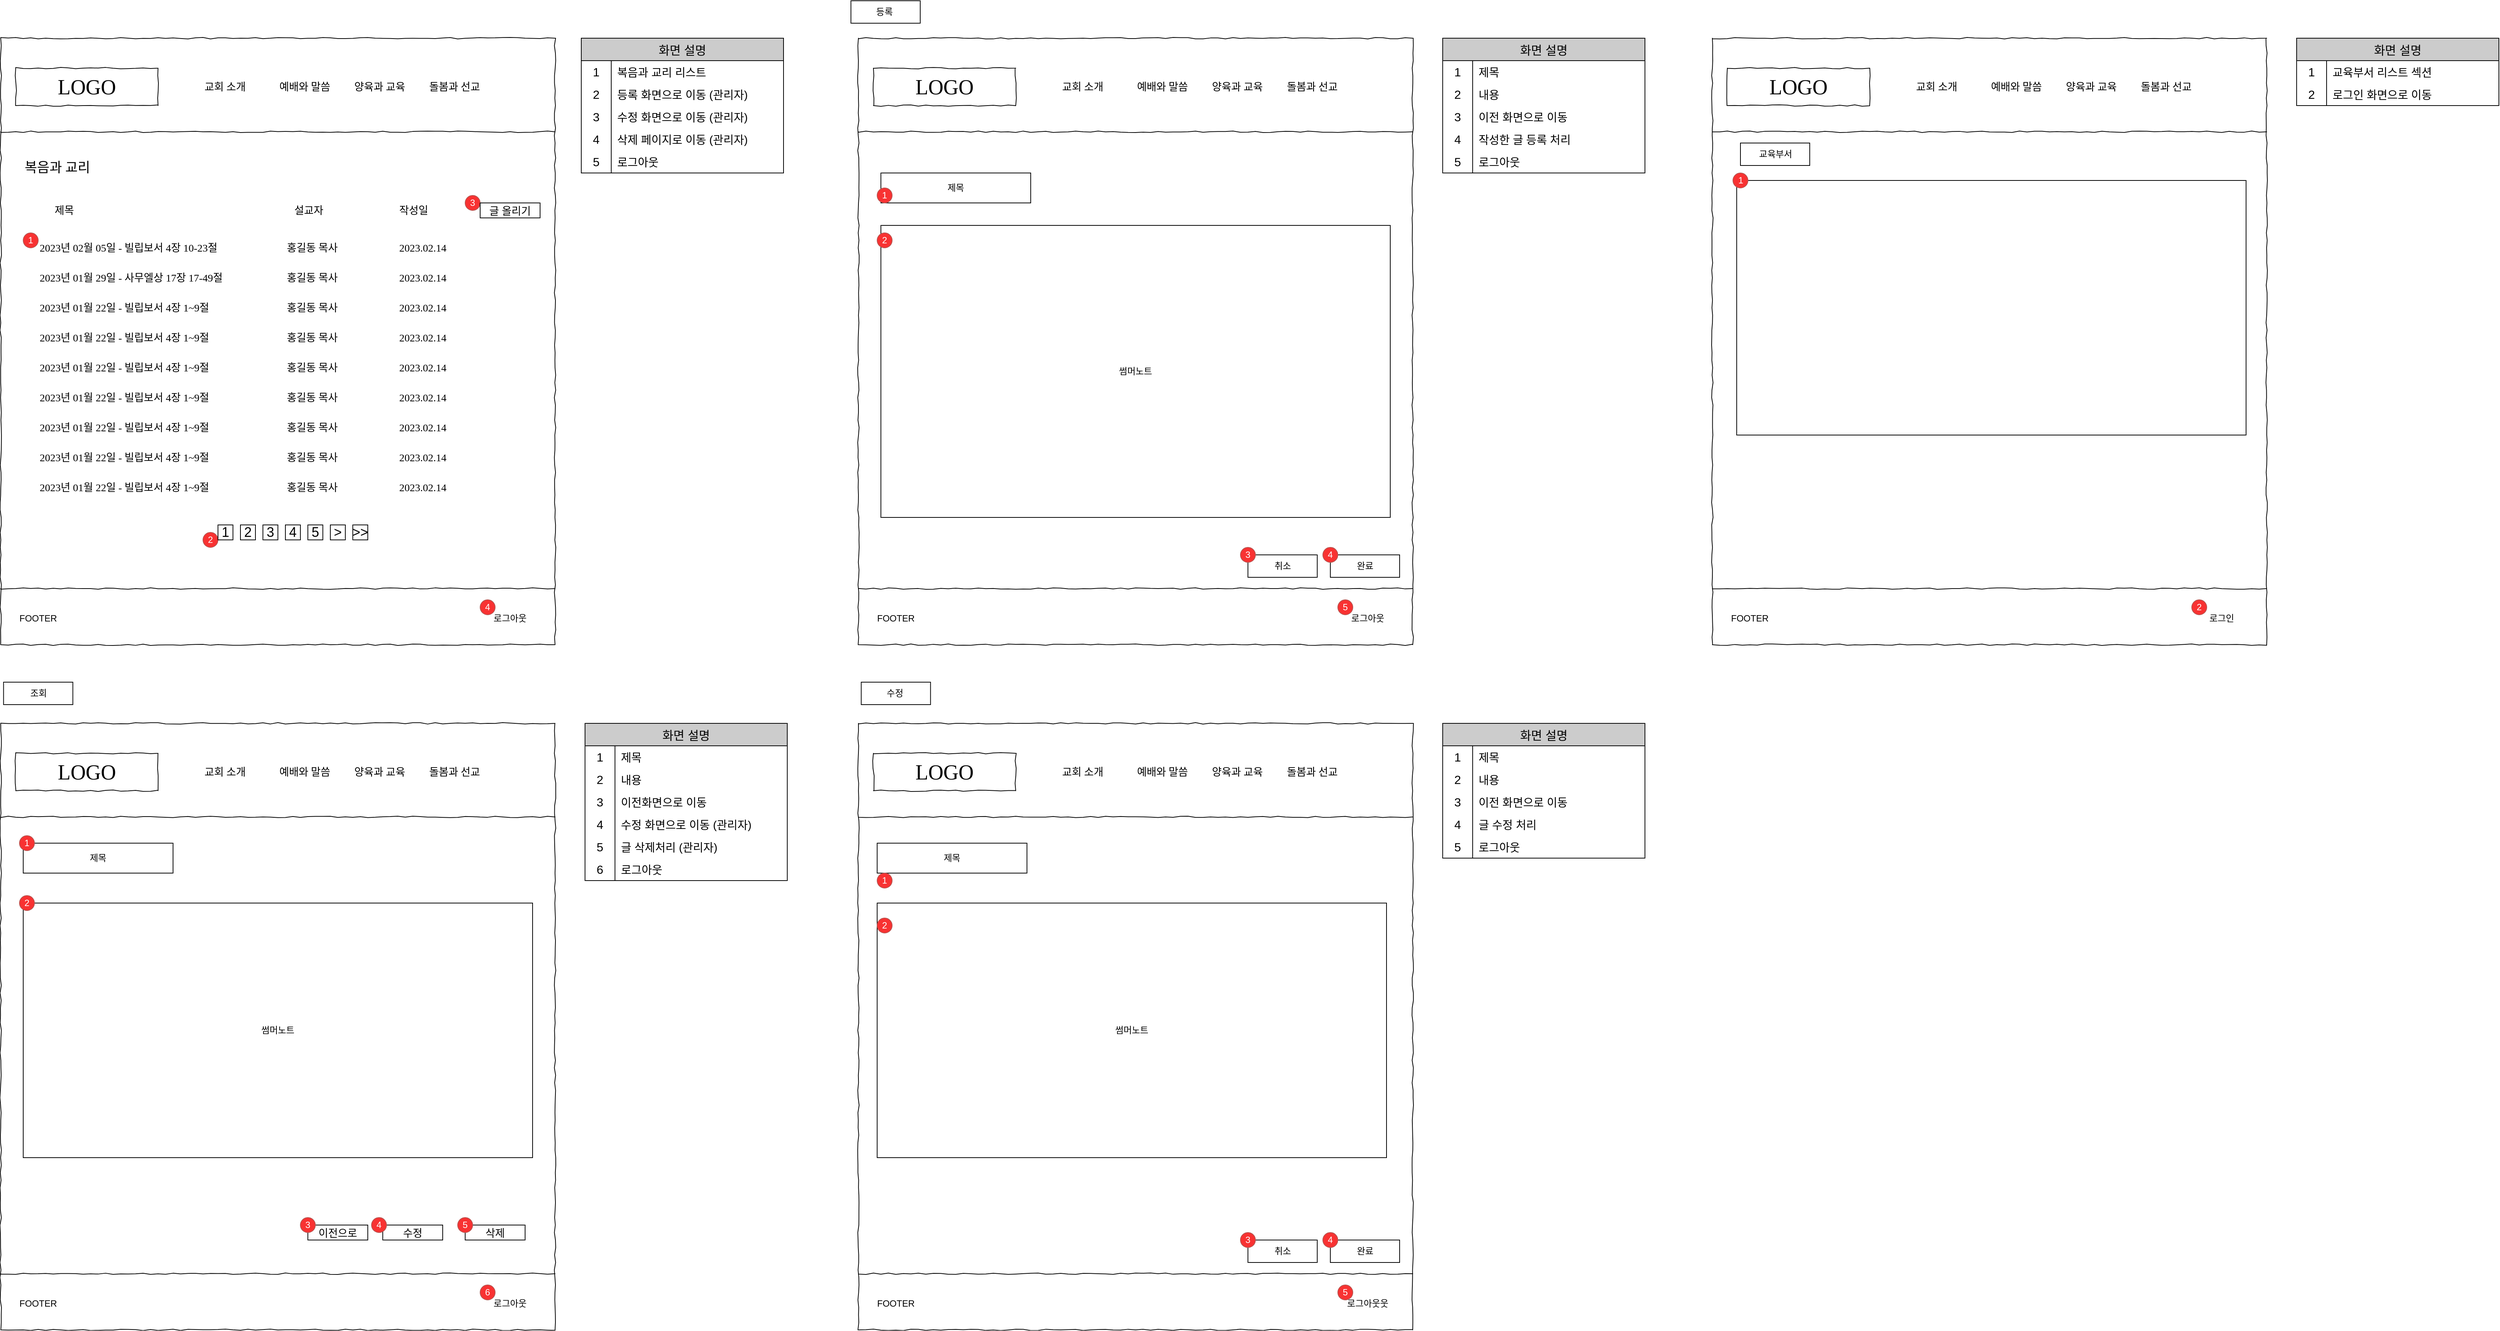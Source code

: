 <mxfile version="20.8.20" type="github"><diagram name="Page-1" id="03018318-947c-dd8e-b7a3-06fadd420f32"><mxGraphModel dx="4884" dy="3250" grid="1" gridSize="10" guides="1" tooltips="1" connect="1" arrows="1" fold="1" page="1" pageScale="1" pageWidth="1100" pageHeight="850" background="none" math="0" shadow="0"><root><mxCell id="0"/><mxCell id="1" parent="0"/><mxCell id="NYV06J8KYMX3Nsz-J2no-96" value="화면 설명" style="shape=table;startSize=30;container=1;collapsible=0;childLayout=tableLayout;fixedRows=1;rowLines=0;fontStyle=0;strokeColor=default;fontSize=16;fontColor=#000000;fillColor=#CCCCCC;" parent="1" vertex="1"><mxGeometry x="800" y="20" width="270" height="180" as="geometry"/></mxCell><mxCell id="NYV06J8KYMX3Nsz-J2no-97" value="" style="shape=tableRow;horizontal=0;startSize=0;swimlaneHead=0;swimlaneBody=0;top=0;left=0;bottom=0;right=0;collapsible=0;dropTarget=0;fillColor=none;points=[[0,0.5],[1,0.5]];portConstraint=eastwest;strokeColor=inherit;fontSize=16;fontColor=#FFFFFF;" parent="NYV06J8KYMX3Nsz-J2no-96" vertex="1"><mxGeometry y="30" width="270" height="30" as="geometry"/></mxCell><mxCell id="NYV06J8KYMX3Nsz-J2no-98" value="1" style="shape=partialRectangle;html=1;whiteSpace=wrap;connectable=0;fillColor=none;top=0;left=0;bottom=0;right=0;overflow=hidden;pointerEvents=1;strokeColor=inherit;fontSize=16;fontColor=#000000;" parent="NYV06J8KYMX3Nsz-J2no-97" vertex="1"><mxGeometry width="40" height="30" as="geometry"><mxRectangle width="40" height="30" as="alternateBounds"/></mxGeometry></mxCell><mxCell id="NYV06J8KYMX3Nsz-J2no-99" value="복음과 교리 리스트" style="shape=partialRectangle;html=1;whiteSpace=wrap;connectable=0;fillColor=none;top=0;left=0;bottom=0;right=0;align=left;spacingLeft=6;overflow=hidden;strokeColor=inherit;fontSize=15;fontColor=#000000;" parent="NYV06J8KYMX3Nsz-J2no-97" vertex="1"><mxGeometry x="40" width="230" height="30" as="geometry"><mxRectangle width="230" height="30" as="alternateBounds"/></mxGeometry></mxCell><mxCell id="NYV06J8KYMX3Nsz-J2no-100" value="" style="shape=tableRow;horizontal=0;startSize=0;swimlaneHead=0;swimlaneBody=0;top=0;left=0;bottom=0;right=0;collapsible=0;dropTarget=0;fillColor=none;points=[[0,0.5],[1,0.5]];portConstraint=eastwest;strokeColor=inherit;fontSize=16;fontColor=#FFFFFF;" parent="NYV06J8KYMX3Nsz-J2no-96" vertex="1"><mxGeometry y="60" width="270" height="30" as="geometry"/></mxCell><mxCell id="NYV06J8KYMX3Nsz-J2no-101" value="2" style="shape=partialRectangle;html=1;whiteSpace=wrap;connectable=0;fillColor=none;top=0;left=0;bottom=0;right=0;overflow=hidden;strokeColor=inherit;fontSize=16;fontColor=#000000;" parent="NYV06J8KYMX3Nsz-J2no-100" vertex="1"><mxGeometry width="40" height="30" as="geometry"><mxRectangle width="40" height="30" as="alternateBounds"/></mxGeometry></mxCell><mxCell id="NYV06J8KYMX3Nsz-J2no-102" value="등록 화면으로 이동 (관리자)" style="shape=partialRectangle;html=1;whiteSpace=wrap;connectable=0;fillColor=none;top=0;left=0;bottom=0;right=0;align=left;spacingLeft=6;overflow=hidden;strokeColor=inherit;fontSize=15;fontColor=#000000;" parent="NYV06J8KYMX3Nsz-J2no-100" vertex="1"><mxGeometry x="40" width="230" height="30" as="geometry"><mxRectangle width="230" height="30" as="alternateBounds"/></mxGeometry></mxCell><mxCell id="NYV06J8KYMX3Nsz-J2no-103" value="" style="shape=tableRow;horizontal=0;startSize=0;swimlaneHead=0;swimlaneBody=0;top=0;left=0;bottom=0;right=0;collapsible=0;dropTarget=0;fillColor=none;points=[[0,0.5],[1,0.5]];portConstraint=eastwest;strokeColor=inherit;fontSize=16;fontColor=#FFFFFF;" parent="NYV06J8KYMX3Nsz-J2no-96" vertex="1"><mxGeometry y="90" width="270" height="30" as="geometry"/></mxCell><mxCell id="NYV06J8KYMX3Nsz-J2no-104" value="3" style="shape=partialRectangle;html=1;whiteSpace=wrap;connectable=0;fillColor=none;top=0;left=0;bottom=0;right=0;overflow=hidden;strokeColor=inherit;fontSize=16;fontColor=#000000;" parent="NYV06J8KYMX3Nsz-J2no-103" vertex="1"><mxGeometry width="40" height="30" as="geometry"><mxRectangle width="40" height="30" as="alternateBounds"/></mxGeometry></mxCell><mxCell id="NYV06J8KYMX3Nsz-J2no-105" value="수정 화면으로 이동 (관리자)" style="shape=partialRectangle;html=1;whiteSpace=wrap;connectable=0;fillColor=none;top=0;left=0;bottom=0;right=0;align=left;spacingLeft=6;overflow=hidden;strokeColor=inherit;fontSize=15;fontColor=#000000;" parent="NYV06J8KYMX3Nsz-J2no-103" vertex="1"><mxGeometry x="40" width="230" height="30" as="geometry"><mxRectangle width="230" height="30" as="alternateBounds"/></mxGeometry></mxCell><mxCell id="NYV06J8KYMX3Nsz-J2no-116" value="" style="shape=tableRow;horizontal=0;startSize=0;swimlaneHead=0;swimlaneBody=0;top=0;left=0;bottom=0;right=0;collapsible=0;dropTarget=0;fillColor=none;points=[[0,0.5],[1,0.5]];portConstraint=eastwest;strokeColor=inherit;fontSize=16;fontColor=#FFFFFF;" parent="NYV06J8KYMX3Nsz-J2no-96" vertex="1"><mxGeometry y="120" width="270" height="30" as="geometry"/></mxCell><mxCell id="NYV06J8KYMX3Nsz-J2no-117" value="4" style="shape=partialRectangle;html=1;whiteSpace=wrap;connectable=0;fillColor=none;top=0;left=0;bottom=0;right=0;overflow=hidden;strokeColor=inherit;fontSize=16;fontColor=#000000;" parent="NYV06J8KYMX3Nsz-J2no-116" vertex="1"><mxGeometry width="40" height="30" as="geometry"><mxRectangle width="40" height="30" as="alternateBounds"/></mxGeometry></mxCell><mxCell id="NYV06J8KYMX3Nsz-J2no-118" value="삭제 페이지로 이동 (관리자)" style="shape=partialRectangle;html=1;whiteSpace=wrap;connectable=0;fillColor=none;top=0;left=0;bottom=0;right=0;align=left;spacingLeft=6;overflow=hidden;strokeColor=inherit;fontSize=15;fontColor=#000000;" parent="NYV06J8KYMX3Nsz-J2no-116" vertex="1"><mxGeometry x="40" width="230" height="30" as="geometry"><mxRectangle width="230" height="30" as="alternateBounds"/></mxGeometry></mxCell><mxCell id="Zglpxvug8kStCJyk4Emq-15" style="shape=tableRow;horizontal=0;startSize=0;swimlaneHead=0;swimlaneBody=0;top=0;left=0;bottom=0;right=0;collapsible=0;dropTarget=0;fillColor=none;points=[[0,0.5],[1,0.5]];portConstraint=eastwest;strokeColor=inherit;fontSize=16;fontColor=#FFFFFF;" parent="NYV06J8KYMX3Nsz-J2no-96" vertex="1"><mxGeometry y="150" width="270" height="30" as="geometry"/></mxCell><mxCell id="Zglpxvug8kStCJyk4Emq-16" value="5" style="shape=partialRectangle;html=1;whiteSpace=wrap;connectable=0;fillColor=none;top=0;left=0;bottom=0;right=0;overflow=hidden;strokeColor=inherit;fontSize=16;fontColor=#000000;" parent="Zglpxvug8kStCJyk4Emq-15" vertex="1"><mxGeometry width="40" height="30" as="geometry"><mxRectangle width="40" height="30" as="alternateBounds"/></mxGeometry></mxCell><mxCell id="Zglpxvug8kStCJyk4Emq-17" value="로그아웃" style="shape=partialRectangle;html=1;whiteSpace=wrap;connectable=0;fillColor=none;top=0;left=0;bottom=0;right=0;align=left;spacingLeft=6;overflow=hidden;strokeColor=inherit;fontSize=15;fontColor=#000000;" parent="Zglpxvug8kStCJyk4Emq-15" vertex="1"><mxGeometry x="40" width="230" height="30" as="geometry"><mxRectangle width="230" height="30" as="alternateBounds"/></mxGeometry></mxCell><mxCell id="Zglpxvug8kStCJyk4Emq-57" value="" style="whiteSpace=wrap;html=1;rounded=0;shadow=0;labelBackgroundColor=none;strokeColor=#000000;strokeWidth=1;fillColor=none;fontFamily=Verdana;fontSize=12;fontColor=#000000;align=center;comic=1;" parent="1" vertex="1"><mxGeometry x="1170" y="20" width="740" height="810" as="geometry"/></mxCell><mxCell id="Zglpxvug8kStCJyk4Emq-58" value="LOGO" style="whiteSpace=wrap;html=1;rounded=0;shadow=0;labelBackgroundColor=none;strokeWidth=1;fontFamily=Verdana;fontSize=28;align=center;comic=1;" parent="1" vertex="1"><mxGeometry x="1190" y="60" width="190" height="50" as="geometry"/></mxCell><mxCell id="Zglpxvug8kStCJyk4Emq-59" value="교회 소개" style="text;html=1;points=[];align=left;verticalAlign=top;spacingTop=-4;fontSize=14;fontFamily=Verdana" parent="1" vertex="1"><mxGeometry x="1440" y="75" width="60" height="20" as="geometry"/></mxCell><mxCell id="Zglpxvug8kStCJyk4Emq-60" value="예배와 말씀" style="text;html=1;points=[];align=left;verticalAlign=top;spacingTop=-4;fontSize=14;fontFamily=Verdana" parent="1" vertex="1"><mxGeometry x="1540" y="75" width="60" height="20" as="geometry"/></mxCell><mxCell id="Zglpxvug8kStCJyk4Emq-61" value="양육과 교육" style="text;html=1;points=[];align=left;verticalAlign=top;spacingTop=-4;fontSize=14;fontFamily=Verdana" parent="1" vertex="1"><mxGeometry x="1640" y="75" width="60" height="20" as="geometry"/></mxCell><mxCell id="Zglpxvug8kStCJyk4Emq-62" value="돌봄과 선교" style="text;html=1;points=[];align=left;verticalAlign=top;spacingTop=-4;fontSize=14;fontFamily=Verdana" parent="1" vertex="1"><mxGeometry x="1740" y="75" width="60" height="20" as="geometry"/></mxCell><mxCell id="Zglpxvug8kStCJyk4Emq-63" value="" style="line;strokeWidth=1;html=1;rounded=0;shadow=0;labelBackgroundColor=none;fillColor=none;fontFamily=Verdana;fontSize=14;fontColor=#000000;align=center;comic=1;" parent="1" vertex="1"><mxGeometry x="1170" y="140" width="740" height="10" as="geometry"/></mxCell><mxCell id="Zglpxvug8kStCJyk4Emq-64" value="썸머노트" style="rounded=0;whiteSpace=wrap;html=1;" parent="1" vertex="1"><mxGeometry x="1200" y="270" width="680" height="390" as="geometry"/></mxCell><mxCell id="Zglpxvug8kStCJyk4Emq-65" value="&lt;font color=&quot;#ffffff&quot;&gt;2&lt;/font&gt;" style="ellipse;whiteSpace=wrap;html=1;aspect=fixed;fillColor=#F83232;strokeColor=#b85450;" parent="1" vertex="1"><mxGeometry x="1195" y="280" width="20" height="20" as="geometry"/></mxCell><mxCell id="Zglpxvug8kStCJyk4Emq-66" value="화면 설명" style="shape=table;startSize=30;container=1;collapsible=0;childLayout=tableLayout;fixedRows=1;rowLines=0;fontStyle=0;strokeColor=default;fontSize=16;fontColor=#000000;fillColor=#CCCCCC;" parent="1" vertex="1"><mxGeometry x="1950" y="20" width="270" height="180" as="geometry"/></mxCell><mxCell id="Zglpxvug8kStCJyk4Emq-67" value="" style="shape=tableRow;horizontal=0;startSize=0;swimlaneHead=0;swimlaneBody=0;top=0;left=0;bottom=0;right=0;collapsible=0;dropTarget=0;fillColor=none;points=[[0,0.5],[1,0.5]];portConstraint=eastwest;strokeColor=inherit;fontSize=16;fontColor=#FFFFFF;" parent="Zglpxvug8kStCJyk4Emq-66" vertex="1"><mxGeometry y="30" width="270" height="30" as="geometry"/></mxCell><mxCell id="Zglpxvug8kStCJyk4Emq-68" value="1" style="shape=partialRectangle;html=1;whiteSpace=wrap;connectable=0;fillColor=none;top=0;left=0;bottom=0;right=0;overflow=hidden;pointerEvents=1;strokeColor=inherit;fontSize=16;fontColor=#000000;" parent="Zglpxvug8kStCJyk4Emq-67" vertex="1"><mxGeometry width="40" height="30" as="geometry"><mxRectangle width="40" height="30" as="alternateBounds"/></mxGeometry></mxCell><mxCell id="Zglpxvug8kStCJyk4Emq-69" value="제목&lt;span style=&quot;white-space: pre;&quot;&gt;&#9;&lt;/span&gt;" style="shape=partialRectangle;html=1;whiteSpace=wrap;connectable=0;fillColor=none;top=0;left=0;bottom=0;right=0;align=left;spacingLeft=6;overflow=hidden;strokeColor=inherit;fontSize=15;fontColor=#000000;" parent="Zglpxvug8kStCJyk4Emq-67" vertex="1"><mxGeometry x="40" width="230" height="30" as="geometry"><mxRectangle width="230" height="30" as="alternateBounds"/></mxGeometry></mxCell><mxCell id="Zglpxvug8kStCJyk4Emq-98" style="shape=tableRow;horizontal=0;startSize=0;swimlaneHead=0;swimlaneBody=0;top=0;left=0;bottom=0;right=0;collapsible=0;dropTarget=0;fillColor=none;points=[[0,0.5],[1,0.5]];portConstraint=eastwest;strokeColor=inherit;fontSize=16;fontColor=#FFFFFF;" parent="Zglpxvug8kStCJyk4Emq-66" vertex="1"><mxGeometry y="60" width="270" height="30" as="geometry"/></mxCell><mxCell id="Zglpxvug8kStCJyk4Emq-99" value="2" style="shape=partialRectangle;html=1;whiteSpace=wrap;connectable=0;fillColor=none;top=0;left=0;bottom=0;right=0;overflow=hidden;pointerEvents=1;strokeColor=inherit;fontSize=16;fontColor=#000000;" parent="Zglpxvug8kStCJyk4Emq-98" vertex="1"><mxGeometry width="40" height="30" as="geometry"><mxRectangle width="40" height="30" as="alternateBounds"/></mxGeometry></mxCell><mxCell id="Zglpxvug8kStCJyk4Emq-100" value="내용" style="shape=partialRectangle;html=1;whiteSpace=wrap;connectable=0;fillColor=none;top=0;left=0;bottom=0;right=0;align=left;spacingLeft=6;overflow=hidden;strokeColor=inherit;fontSize=15;fontColor=#000000;" parent="Zglpxvug8kStCJyk4Emq-98" vertex="1"><mxGeometry x="40" width="230" height="30" as="geometry"><mxRectangle width="230" height="30" as="alternateBounds"/></mxGeometry></mxCell><mxCell id="Zglpxvug8kStCJyk4Emq-70" value="" style="shape=tableRow;horizontal=0;startSize=0;swimlaneHead=0;swimlaneBody=0;top=0;left=0;bottom=0;right=0;collapsible=0;dropTarget=0;fillColor=none;points=[[0,0.5],[1,0.5]];portConstraint=eastwest;strokeColor=inherit;fontSize=16;fontColor=#FFFFFF;" parent="Zglpxvug8kStCJyk4Emq-66" vertex="1"><mxGeometry y="90" width="270" height="30" as="geometry"/></mxCell><mxCell id="Zglpxvug8kStCJyk4Emq-71" value="3" style="shape=partialRectangle;html=1;whiteSpace=wrap;connectable=0;fillColor=none;top=0;left=0;bottom=0;right=0;overflow=hidden;strokeColor=inherit;fontSize=16;fontColor=#000000;" parent="Zglpxvug8kStCJyk4Emq-70" vertex="1"><mxGeometry width="40" height="30" as="geometry"><mxRectangle width="40" height="30" as="alternateBounds"/></mxGeometry></mxCell><mxCell id="Zglpxvug8kStCJyk4Emq-72" value="이전 화면으로 이동" style="shape=partialRectangle;html=1;whiteSpace=wrap;connectable=0;fillColor=none;top=0;left=0;bottom=0;right=0;align=left;spacingLeft=6;overflow=hidden;strokeColor=inherit;fontSize=15;fontColor=#000000;" parent="Zglpxvug8kStCJyk4Emq-70" vertex="1"><mxGeometry x="40" width="230" height="30" as="geometry"><mxRectangle width="230" height="30" as="alternateBounds"/></mxGeometry></mxCell><mxCell id="Zglpxvug8kStCJyk4Emq-73" value="" style="shape=tableRow;horizontal=0;startSize=0;swimlaneHead=0;swimlaneBody=0;top=0;left=0;bottom=0;right=0;collapsible=0;dropTarget=0;fillColor=none;points=[[0,0.5],[1,0.5]];portConstraint=eastwest;strokeColor=inherit;fontSize=16;fontColor=#FFFFFF;" parent="Zglpxvug8kStCJyk4Emq-66" vertex="1"><mxGeometry y="120" width="270" height="30" as="geometry"/></mxCell><mxCell id="Zglpxvug8kStCJyk4Emq-74" value="4" style="shape=partialRectangle;html=1;whiteSpace=wrap;connectable=0;fillColor=none;top=0;left=0;bottom=0;right=0;overflow=hidden;strokeColor=inherit;fontSize=16;fontColor=#000000;" parent="Zglpxvug8kStCJyk4Emq-73" vertex="1"><mxGeometry width="40" height="30" as="geometry"><mxRectangle width="40" height="30" as="alternateBounds"/></mxGeometry></mxCell><mxCell id="Zglpxvug8kStCJyk4Emq-75" value="작성한 글 등록 처리" style="shape=partialRectangle;html=1;whiteSpace=wrap;connectable=0;fillColor=none;top=0;left=0;bottom=0;right=0;align=left;spacingLeft=6;overflow=hidden;strokeColor=inherit;fontSize=15;fontColor=#000000;" parent="Zglpxvug8kStCJyk4Emq-73" vertex="1"><mxGeometry x="40" width="230" height="30" as="geometry"><mxRectangle width="230" height="30" as="alternateBounds"/></mxGeometry></mxCell><mxCell id="Zglpxvug8kStCJyk4Emq-79" style="shape=tableRow;horizontal=0;startSize=0;swimlaneHead=0;swimlaneBody=0;top=0;left=0;bottom=0;right=0;collapsible=0;dropTarget=0;fillColor=none;points=[[0,0.5],[1,0.5]];portConstraint=eastwest;strokeColor=inherit;fontSize=16;fontColor=#FFFFFF;" parent="Zglpxvug8kStCJyk4Emq-66" vertex="1"><mxGeometry y="150" width="270" height="30" as="geometry"/></mxCell><mxCell id="Zglpxvug8kStCJyk4Emq-80" value="5" style="shape=partialRectangle;html=1;whiteSpace=wrap;connectable=0;fillColor=none;top=0;left=0;bottom=0;right=0;overflow=hidden;strokeColor=inherit;fontSize=16;fontColor=#000000;" parent="Zglpxvug8kStCJyk4Emq-79" vertex="1"><mxGeometry width="40" height="30" as="geometry"><mxRectangle width="40" height="30" as="alternateBounds"/></mxGeometry></mxCell><mxCell id="Zglpxvug8kStCJyk4Emq-81" value="로그아웃" style="shape=partialRectangle;html=1;whiteSpace=wrap;connectable=0;fillColor=none;top=0;left=0;bottom=0;right=0;align=left;spacingLeft=6;overflow=hidden;strokeColor=inherit;fontSize=15;fontColor=#000000;" parent="Zglpxvug8kStCJyk4Emq-79" vertex="1"><mxGeometry x="40" width="230" height="30" as="geometry"><mxRectangle width="230" height="30" as="alternateBounds"/></mxGeometry></mxCell><mxCell id="Zglpxvug8kStCJyk4Emq-82" value="" style="line;strokeWidth=1;html=1;rounded=0;shadow=0;labelBackgroundColor=none;fillColor=none;fontFamily=Verdana;fontSize=14;fontColor=#000000;align=center;comic=1;" parent="1" vertex="1"><mxGeometry x="1170" y="750" width="740" height="10" as="geometry"/></mxCell><mxCell id="Zglpxvug8kStCJyk4Emq-83" value="로그아웃" style="text;html=1;strokeColor=none;fillColor=none;align=center;verticalAlign=middle;whiteSpace=wrap;rounded=0;fontColor=#000000;" parent="1" vertex="1"><mxGeometry x="1820" y="780" width="60" height="30" as="geometry"/></mxCell><mxCell id="Zglpxvug8kStCJyk4Emq-84" value="FOOTER" style="text;html=1;strokeColor=none;fillColor=none;align=center;verticalAlign=middle;whiteSpace=wrap;rounded=0;fontColor=#000000;" parent="1" vertex="1"><mxGeometry x="1190" y="780" width="60" height="30" as="geometry"/></mxCell><mxCell id="Zglpxvug8kStCJyk4Emq-85" value="&lt;font color=&quot;#ffffff&quot;&gt;5&lt;/font&gt;" style="ellipse;whiteSpace=wrap;html=1;aspect=fixed;fillColor=#F83232;strokeColor=#b85450;" parent="1" vertex="1"><mxGeometry x="1810" y="770" width="20" height="20" as="geometry"/></mxCell><mxCell id="Zglpxvug8kStCJyk4Emq-86" value="등록&amp;nbsp;" style="rounded=0;whiteSpace=wrap;html=1;" parent="1" vertex="1"><mxGeometry x="1160" y="-30" width="92.5" height="30" as="geometry"/></mxCell><mxCell id="Zglpxvug8kStCJyk4Emq-88" value="취소" style="rounded=0;whiteSpace=wrap;html=1;" parent="1" vertex="1"><mxGeometry x="1690" y="710" width="92.5" height="30" as="geometry"/></mxCell><mxCell id="Zglpxvug8kStCJyk4Emq-89" value="완료" style="rounded=0;whiteSpace=wrap;html=1;" parent="1" vertex="1"><mxGeometry x="1800" y="710" width="92.5" height="30" as="geometry"/></mxCell><mxCell id="Zglpxvug8kStCJyk4Emq-91" value="&lt;font color=&quot;#ffffff&quot;&gt;3&lt;/font&gt;" style="ellipse;whiteSpace=wrap;html=1;aspect=fixed;fillColor=#F83232;strokeColor=#b85450;" parent="1" vertex="1"><mxGeometry x="1680" y="700" width="20" height="20" as="geometry"/></mxCell><mxCell id="Zglpxvug8kStCJyk4Emq-92" value="&lt;font color=&quot;#ffffff&quot;&gt;4&lt;/font&gt;" style="ellipse;whiteSpace=wrap;html=1;aspect=fixed;fillColor=#F83232;strokeColor=#b85450;" parent="1" vertex="1"><mxGeometry x="1790" y="700" width="20" height="20" as="geometry"/></mxCell><mxCell id="Zglpxvug8kStCJyk4Emq-93" value="제목" style="rounded=0;whiteSpace=wrap;html=1;" parent="1" vertex="1"><mxGeometry x="1200" y="200" width="200" height="40" as="geometry"/></mxCell><mxCell id="Zglpxvug8kStCJyk4Emq-94" value="&lt;font color=&quot;#ffffff&quot;&gt;1&lt;/font&gt;" style="ellipse;whiteSpace=wrap;html=1;aspect=fixed;fillColor=#F83232;strokeColor=#b85450;" parent="1" vertex="1"><mxGeometry x="1195" y="220" width="20" height="20" as="geometry"/></mxCell><mxCell id="Zglpxvug8kStCJyk4Emq-101" value="" style="whiteSpace=wrap;html=1;rounded=0;shadow=0;labelBackgroundColor=none;strokeColor=#000000;strokeWidth=1;fillColor=none;fontFamily=Verdana;fontSize=12;fontColor=#000000;align=center;comic=1;" parent="1" vertex="1"><mxGeometry x="2310" y="20" width="740" height="810" as="geometry"/></mxCell><mxCell id="Zglpxvug8kStCJyk4Emq-102" value="LOGO" style="whiteSpace=wrap;html=1;rounded=0;shadow=0;labelBackgroundColor=none;strokeWidth=1;fontFamily=Verdana;fontSize=28;align=center;comic=1;" parent="1" vertex="1"><mxGeometry x="2330" y="60" width="190" height="50" as="geometry"/></mxCell><mxCell id="Zglpxvug8kStCJyk4Emq-103" value="교회 소개" style="text;html=1;points=[];align=left;verticalAlign=top;spacingTop=-4;fontSize=14;fontFamily=Verdana" parent="1" vertex="1"><mxGeometry x="2580" y="75" width="60" height="20" as="geometry"/></mxCell><mxCell id="Zglpxvug8kStCJyk4Emq-104" value="예배와 말씀" style="text;html=1;points=[];align=left;verticalAlign=top;spacingTop=-4;fontSize=14;fontFamily=Verdana" parent="1" vertex="1"><mxGeometry x="2680" y="75" width="60" height="20" as="geometry"/></mxCell><mxCell id="Zglpxvug8kStCJyk4Emq-105" value="양육과 교육" style="text;html=1;points=[];align=left;verticalAlign=top;spacingTop=-4;fontSize=14;fontFamily=Verdana" parent="1" vertex="1"><mxGeometry x="2780" y="75" width="60" height="20" as="geometry"/></mxCell><mxCell id="Zglpxvug8kStCJyk4Emq-106" value="돌봄과 선교" style="text;html=1;points=[];align=left;verticalAlign=top;spacingTop=-4;fontSize=14;fontFamily=Verdana" parent="1" vertex="1"><mxGeometry x="2880" y="75" width="60" height="20" as="geometry"/></mxCell><mxCell id="Zglpxvug8kStCJyk4Emq-107" value="" style="line;strokeWidth=1;html=1;rounded=0;shadow=0;labelBackgroundColor=none;fillColor=none;fontFamily=Verdana;fontSize=14;fontColor=#000000;align=center;comic=1;" parent="1" vertex="1"><mxGeometry x="2310" y="140" width="740" height="10" as="geometry"/></mxCell><mxCell id="Zglpxvug8kStCJyk4Emq-108" value="" style="rounded=0;whiteSpace=wrap;html=1;" parent="1" vertex="1"><mxGeometry x="2342.5" y="210" width="680" height="340" as="geometry"/></mxCell><mxCell id="Zglpxvug8kStCJyk4Emq-109" value="&lt;font color=&quot;#ffffff&quot;&gt;1&lt;/font&gt;" style="ellipse;whiteSpace=wrap;html=1;aspect=fixed;fillColor=#F83232;strokeColor=#b85450;" parent="1" vertex="1"><mxGeometry x="2337.5" y="200" width="20" height="20" as="geometry"/></mxCell><mxCell id="Zglpxvug8kStCJyk4Emq-110" value="화면 설명" style="shape=table;startSize=30;container=1;collapsible=0;childLayout=tableLayout;fixedRows=1;rowLines=0;fontStyle=0;strokeColor=default;fontSize=16;fontColor=#000000;fillColor=#CCCCCC;" parent="1" vertex="1"><mxGeometry x="3090" y="20" width="270" height="90" as="geometry"/></mxCell><mxCell id="Zglpxvug8kStCJyk4Emq-111" value="" style="shape=tableRow;horizontal=0;startSize=0;swimlaneHead=0;swimlaneBody=0;top=0;left=0;bottom=0;right=0;collapsible=0;dropTarget=0;fillColor=none;points=[[0,0.5],[1,0.5]];portConstraint=eastwest;strokeColor=inherit;fontSize=16;fontColor=#FFFFFF;" parent="Zglpxvug8kStCJyk4Emq-110" vertex="1"><mxGeometry y="30" width="270" height="30" as="geometry"/></mxCell><mxCell id="Zglpxvug8kStCJyk4Emq-112" value="1" style="shape=partialRectangle;html=1;whiteSpace=wrap;connectable=0;fillColor=none;top=0;left=0;bottom=0;right=0;overflow=hidden;pointerEvents=1;strokeColor=inherit;fontSize=16;fontColor=#000000;" parent="Zglpxvug8kStCJyk4Emq-111" vertex="1"><mxGeometry width="40" height="30" as="geometry"><mxRectangle width="40" height="30" as="alternateBounds"/></mxGeometry></mxCell><mxCell id="Zglpxvug8kStCJyk4Emq-113" value="교육부서 리스트 섹션" style="shape=partialRectangle;html=1;whiteSpace=wrap;connectable=0;fillColor=none;top=0;left=0;bottom=0;right=0;align=left;spacingLeft=6;overflow=hidden;strokeColor=inherit;fontSize=15;fontColor=#000000;" parent="Zglpxvug8kStCJyk4Emq-111" vertex="1"><mxGeometry x="40" width="230" height="30" as="geometry"><mxRectangle width="230" height="30" as="alternateBounds"/></mxGeometry></mxCell><mxCell id="Zglpxvug8kStCJyk4Emq-114" style="shape=tableRow;horizontal=0;startSize=0;swimlaneHead=0;swimlaneBody=0;top=0;left=0;bottom=0;right=0;collapsible=0;dropTarget=0;fillColor=none;points=[[0,0.5],[1,0.5]];portConstraint=eastwest;strokeColor=inherit;fontSize=16;fontColor=#FFFFFF;" parent="Zglpxvug8kStCJyk4Emq-110" vertex="1"><mxGeometry y="60" width="270" height="30" as="geometry"/></mxCell><mxCell id="Zglpxvug8kStCJyk4Emq-115" value="2" style="shape=partialRectangle;html=1;whiteSpace=wrap;connectable=0;fillColor=none;top=0;left=0;bottom=0;right=0;overflow=hidden;pointerEvents=1;strokeColor=inherit;fontSize=16;fontColor=#000000;" parent="Zglpxvug8kStCJyk4Emq-114" vertex="1"><mxGeometry width="40" height="30" as="geometry"><mxRectangle width="40" height="30" as="alternateBounds"/></mxGeometry></mxCell><mxCell id="Zglpxvug8kStCJyk4Emq-116" value="로그인 화면으로 이동" style="shape=partialRectangle;html=1;whiteSpace=wrap;connectable=0;fillColor=none;top=0;left=0;bottom=0;right=0;align=left;spacingLeft=6;overflow=hidden;strokeColor=inherit;fontSize=15;fontColor=#000000;" parent="Zglpxvug8kStCJyk4Emq-114" vertex="1"><mxGeometry x="40" width="230" height="30" as="geometry"><mxRectangle width="230" height="30" as="alternateBounds"/></mxGeometry></mxCell><mxCell id="Zglpxvug8kStCJyk4Emq-126" value="" style="line;strokeWidth=1;html=1;rounded=0;shadow=0;labelBackgroundColor=none;fillColor=none;fontFamily=Verdana;fontSize=14;fontColor=#000000;align=center;comic=1;" parent="1" vertex="1"><mxGeometry x="2310" y="750" width="740" height="10" as="geometry"/></mxCell><mxCell id="Zglpxvug8kStCJyk4Emq-127" value="로그인" style="text;html=1;strokeColor=none;fillColor=none;align=center;verticalAlign=middle;whiteSpace=wrap;rounded=0;fontColor=#000000;" parent="1" vertex="1"><mxGeometry x="2960" y="780" width="60" height="30" as="geometry"/></mxCell><mxCell id="Zglpxvug8kStCJyk4Emq-128" value="FOOTER" style="text;html=1;strokeColor=none;fillColor=none;align=center;verticalAlign=middle;whiteSpace=wrap;rounded=0;fontColor=#000000;" parent="1" vertex="1"><mxGeometry x="2330" y="780" width="60" height="30" as="geometry"/></mxCell><mxCell id="Zglpxvug8kStCJyk4Emq-129" value="&lt;font color=&quot;#ffffff&quot;&gt;2&lt;/font&gt;" style="ellipse;whiteSpace=wrap;html=1;aspect=fixed;fillColor=#F83232;strokeColor=#b85450;" parent="1" vertex="1"><mxGeometry x="2950" y="770" width="20" height="20" as="geometry"/></mxCell><mxCell id="Zglpxvug8kStCJyk4Emq-130" value="교육부서" style="rounded=0;whiteSpace=wrap;html=1;" parent="1" vertex="1"><mxGeometry x="2347.5" y="160" width="92.5" height="30" as="geometry"/></mxCell><mxCell id="Zglpxvug8kStCJyk4Emq-173" value="" style="whiteSpace=wrap;html=1;rounded=0;shadow=0;labelBackgroundColor=none;strokeColor=#000000;strokeWidth=1;fillColor=none;fontFamily=Verdana;fontSize=12;fontColor=#000000;align=center;comic=1;" parent="1" vertex="1"><mxGeometry x="25" y="935" width="740" height="810" as="geometry"/></mxCell><mxCell id="Zglpxvug8kStCJyk4Emq-174" value="LOGO" style="whiteSpace=wrap;html=1;rounded=0;shadow=0;labelBackgroundColor=none;strokeWidth=1;fontFamily=Verdana;fontSize=28;align=center;comic=1;" parent="1" vertex="1"><mxGeometry x="45" y="975" width="190" height="50" as="geometry"/></mxCell><mxCell id="Zglpxvug8kStCJyk4Emq-175" value="교회 소개" style="text;html=1;points=[];align=left;verticalAlign=top;spacingTop=-4;fontSize=14;fontFamily=Verdana" parent="1" vertex="1"><mxGeometry x="295" y="990" width="60" height="20" as="geometry"/></mxCell><mxCell id="Zglpxvug8kStCJyk4Emq-176" value="예배와 말씀" style="text;html=1;points=[];align=left;verticalAlign=top;spacingTop=-4;fontSize=14;fontFamily=Verdana" parent="1" vertex="1"><mxGeometry x="395" y="990" width="60" height="20" as="geometry"/></mxCell><mxCell id="Zglpxvug8kStCJyk4Emq-177" value="양육과 교육" style="text;html=1;points=[];align=left;verticalAlign=top;spacingTop=-4;fontSize=14;fontFamily=Verdana" parent="1" vertex="1"><mxGeometry x="495" y="990" width="60" height="20" as="geometry"/></mxCell><mxCell id="Zglpxvug8kStCJyk4Emq-178" value="돌봄과 선교" style="text;html=1;points=[];align=left;verticalAlign=top;spacingTop=-4;fontSize=14;fontFamily=Verdana" parent="1" vertex="1"><mxGeometry x="595" y="990" width="60" height="20" as="geometry"/></mxCell><mxCell id="Zglpxvug8kStCJyk4Emq-179" value="" style="line;strokeWidth=1;html=1;rounded=0;shadow=0;labelBackgroundColor=none;fillColor=none;fontFamily=Verdana;fontSize=14;fontColor=#000000;align=center;comic=1;" parent="1" vertex="1"><mxGeometry x="25" y="1055" width="740" height="10" as="geometry"/></mxCell><mxCell id="Zglpxvug8kStCJyk4Emq-180" value="썸머노트" style="rounded=0;whiteSpace=wrap;html=1;" parent="1" vertex="1"><mxGeometry x="55" y="1175" width="680" height="340" as="geometry"/></mxCell><mxCell id="Zglpxvug8kStCJyk4Emq-181" value="&lt;font color=&quot;#ffffff&quot;&gt;2&lt;/font&gt;" style="ellipse;whiteSpace=wrap;html=1;aspect=fixed;fillColor=#F83232;strokeColor=#b85450;" parent="1" vertex="1"><mxGeometry x="50" y="1165" width="20" height="20" as="geometry"/></mxCell><mxCell id="Zglpxvug8kStCJyk4Emq-182" value="화면 설명" style="shape=table;startSize=30;container=1;collapsible=0;childLayout=tableLayout;fixedRows=1;rowLines=0;fontStyle=0;strokeColor=default;fontSize=16;fontColor=#000000;fillColor=#CCCCCC;" parent="1" vertex="1"><mxGeometry x="805" y="935" width="270" height="210" as="geometry"/></mxCell><mxCell id="Zglpxvug8kStCJyk4Emq-183" value="" style="shape=tableRow;horizontal=0;startSize=0;swimlaneHead=0;swimlaneBody=0;top=0;left=0;bottom=0;right=0;collapsible=0;dropTarget=0;fillColor=none;points=[[0,0.5],[1,0.5]];portConstraint=eastwest;strokeColor=inherit;fontSize=16;fontColor=#FFFFFF;" parent="Zglpxvug8kStCJyk4Emq-182" vertex="1"><mxGeometry y="30" width="270" height="30" as="geometry"/></mxCell><mxCell id="Zglpxvug8kStCJyk4Emq-184" value="1" style="shape=partialRectangle;html=1;whiteSpace=wrap;connectable=0;fillColor=none;top=0;left=0;bottom=0;right=0;overflow=hidden;pointerEvents=1;strokeColor=inherit;fontSize=16;fontColor=#000000;" parent="Zglpxvug8kStCJyk4Emq-183" vertex="1"><mxGeometry width="40" height="30" as="geometry"><mxRectangle width="40" height="30" as="alternateBounds"/></mxGeometry></mxCell><mxCell id="Zglpxvug8kStCJyk4Emq-185" value="제목&lt;span style=&quot;white-space: pre;&quot;&gt;&#9;&lt;/span&gt;" style="shape=partialRectangle;html=1;whiteSpace=wrap;connectable=0;fillColor=none;top=0;left=0;bottom=0;right=0;align=left;spacingLeft=6;overflow=hidden;strokeColor=inherit;fontSize=15;fontColor=#000000;" parent="Zglpxvug8kStCJyk4Emq-183" vertex="1"><mxGeometry x="40" width="230" height="30" as="geometry"><mxRectangle width="230" height="30" as="alternateBounds"/></mxGeometry></mxCell><mxCell id="Zglpxvug8kStCJyk4Emq-186" style="shape=tableRow;horizontal=0;startSize=0;swimlaneHead=0;swimlaneBody=0;top=0;left=0;bottom=0;right=0;collapsible=0;dropTarget=0;fillColor=none;points=[[0,0.5],[1,0.5]];portConstraint=eastwest;strokeColor=inherit;fontSize=16;fontColor=#FFFFFF;" parent="Zglpxvug8kStCJyk4Emq-182" vertex="1"><mxGeometry y="60" width="270" height="30" as="geometry"/></mxCell><mxCell id="Zglpxvug8kStCJyk4Emq-187" value="2" style="shape=partialRectangle;html=1;whiteSpace=wrap;connectable=0;fillColor=none;top=0;left=0;bottom=0;right=0;overflow=hidden;pointerEvents=1;strokeColor=inherit;fontSize=16;fontColor=#000000;" parent="Zglpxvug8kStCJyk4Emq-186" vertex="1"><mxGeometry width="40" height="30" as="geometry"><mxRectangle width="40" height="30" as="alternateBounds"/></mxGeometry></mxCell><mxCell id="Zglpxvug8kStCJyk4Emq-188" value="내용" style="shape=partialRectangle;html=1;whiteSpace=wrap;connectable=0;fillColor=none;top=0;left=0;bottom=0;right=0;align=left;spacingLeft=6;overflow=hidden;strokeColor=inherit;fontSize=15;fontColor=#000000;" parent="Zglpxvug8kStCJyk4Emq-186" vertex="1"><mxGeometry x="40" width="230" height="30" as="geometry"><mxRectangle width="230" height="30" as="alternateBounds"/></mxGeometry></mxCell><mxCell id="Zglpxvug8kStCJyk4Emq-189" value="" style="shape=tableRow;horizontal=0;startSize=0;swimlaneHead=0;swimlaneBody=0;top=0;left=0;bottom=0;right=0;collapsible=0;dropTarget=0;fillColor=none;points=[[0,0.5],[1,0.5]];portConstraint=eastwest;strokeColor=inherit;fontSize=16;fontColor=#FFFFFF;" parent="Zglpxvug8kStCJyk4Emq-182" vertex="1"><mxGeometry y="90" width="270" height="30" as="geometry"/></mxCell><mxCell id="Zglpxvug8kStCJyk4Emq-190" value="3" style="shape=partialRectangle;html=1;whiteSpace=wrap;connectable=0;fillColor=none;top=0;left=0;bottom=0;right=0;overflow=hidden;strokeColor=inherit;fontSize=16;fontColor=#000000;" parent="Zglpxvug8kStCJyk4Emq-189" vertex="1"><mxGeometry width="40" height="30" as="geometry"><mxRectangle width="40" height="30" as="alternateBounds"/></mxGeometry></mxCell><mxCell id="Zglpxvug8kStCJyk4Emq-191" value="이전화면으로 이동" style="shape=partialRectangle;html=1;whiteSpace=wrap;connectable=0;fillColor=none;top=0;left=0;bottom=0;right=0;align=left;spacingLeft=6;overflow=hidden;strokeColor=inherit;fontSize=15;fontColor=#000000;" parent="Zglpxvug8kStCJyk4Emq-189" vertex="1"><mxGeometry x="40" width="230" height="30" as="geometry"><mxRectangle width="230" height="30" as="alternateBounds"/></mxGeometry></mxCell><mxCell id="tcOhs_VqBYUDekif0lgZ-181" style="shape=tableRow;horizontal=0;startSize=0;swimlaneHead=0;swimlaneBody=0;top=0;left=0;bottom=0;right=0;collapsible=0;dropTarget=0;fillColor=none;points=[[0,0.5],[1,0.5]];portConstraint=eastwest;strokeColor=inherit;fontSize=16;fontColor=#FFFFFF;" parent="Zglpxvug8kStCJyk4Emq-182" vertex="1"><mxGeometry y="120" width="270" height="30" as="geometry"/></mxCell><mxCell id="tcOhs_VqBYUDekif0lgZ-182" value="4" style="shape=partialRectangle;html=1;whiteSpace=wrap;connectable=0;fillColor=none;top=0;left=0;bottom=0;right=0;overflow=hidden;strokeColor=inherit;fontSize=16;fontColor=#000000;" parent="tcOhs_VqBYUDekif0lgZ-181" vertex="1"><mxGeometry width="40" height="30" as="geometry"><mxRectangle width="40" height="30" as="alternateBounds"/></mxGeometry></mxCell><mxCell id="tcOhs_VqBYUDekif0lgZ-183" value="수정 화면으로 이동 (관리자)" style="shape=partialRectangle;html=1;whiteSpace=wrap;connectable=0;fillColor=none;top=0;left=0;bottom=0;right=0;align=left;spacingLeft=6;overflow=hidden;strokeColor=inherit;fontSize=15;fontColor=#000000;" parent="tcOhs_VqBYUDekif0lgZ-181" vertex="1"><mxGeometry x="40" width="230" height="30" as="geometry"><mxRectangle width="230" height="30" as="alternateBounds"/></mxGeometry></mxCell><mxCell id="tcOhs_VqBYUDekif0lgZ-178" style="shape=tableRow;horizontal=0;startSize=0;swimlaneHead=0;swimlaneBody=0;top=0;left=0;bottom=0;right=0;collapsible=0;dropTarget=0;fillColor=none;points=[[0,0.5],[1,0.5]];portConstraint=eastwest;strokeColor=inherit;fontSize=16;fontColor=#FFFFFF;" parent="Zglpxvug8kStCJyk4Emq-182" vertex="1"><mxGeometry y="150" width="270" height="30" as="geometry"/></mxCell><mxCell id="tcOhs_VqBYUDekif0lgZ-179" value="5" style="shape=partialRectangle;html=1;whiteSpace=wrap;connectable=0;fillColor=none;top=0;left=0;bottom=0;right=0;overflow=hidden;strokeColor=inherit;fontSize=16;fontColor=#000000;" parent="tcOhs_VqBYUDekif0lgZ-178" vertex="1"><mxGeometry width="40" height="30" as="geometry"><mxRectangle width="40" height="30" as="alternateBounds"/></mxGeometry></mxCell><mxCell id="tcOhs_VqBYUDekif0lgZ-180" value="글 삭제처리 (관리자)" style="shape=partialRectangle;html=1;whiteSpace=wrap;connectable=0;fillColor=none;top=0;left=0;bottom=0;right=0;align=left;spacingLeft=6;overflow=hidden;strokeColor=inherit;fontSize=15;fontColor=#000000;" parent="tcOhs_VqBYUDekif0lgZ-178" vertex="1"><mxGeometry x="40" width="230" height="30" as="geometry"><mxRectangle width="230" height="30" as="alternateBounds"/></mxGeometry></mxCell><mxCell id="tcOhs_VqBYUDekif0lgZ-186" style="shape=tableRow;horizontal=0;startSize=0;swimlaneHead=0;swimlaneBody=0;top=0;left=0;bottom=0;right=0;collapsible=0;dropTarget=0;fillColor=none;points=[[0,0.5],[1,0.5]];portConstraint=eastwest;strokeColor=inherit;fontSize=16;fontColor=#FFFFFF;" parent="Zglpxvug8kStCJyk4Emq-182" vertex="1"><mxGeometry y="180" width="270" height="30" as="geometry"/></mxCell><mxCell id="tcOhs_VqBYUDekif0lgZ-187" value="6" style="shape=partialRectangle;html=1;whiteSpace=wrap;connectable=0;fillColor=none;top=0;left=0;bottom=0;right=0;overflow=hidden;strokeColor=inherit;fontSize=16;fontColor=#000000;" parent="tcOhs_VqBYUDekif0lgZ-186" vertex="1"><mxGeometry width="40" height="30" as="geometry"><mxRectangle width="40" height="30" as="alternateBounds"/></mxGeometry></mxCell><mxCell id="tcOhs_VqBYUDekif0lgZ-188" value="로그아웃" style="shape=partialRectangle;html=1;whiteSpace=wrap;connectable=0;fillColor=none;top=0;left=0;bottom=0;right=0;align=left;spacingLeft=6;overflow=hidden;strokeColor=inherit;fontSize=15;fontColor=#000000;" parent="tcOhs_VqBYUDekif0lgZ-186" vertex="1"><mxGeometry x="40" width="230" height="30" as="geometry"><mxRectangle width="230" height="30" as="alternateBounds"/></mxGeometry></mxCell><mxCell id="Zglpxvug8kStCJyk4Emq-198" value="" style="line;strokeWidth=1;html=1;rounded=0;shadow=0;labelBackgroundColor=none;fillColor=none;fontFamily=Verdana;fontSize=14;fontColor=#000000;align=center;comic=1;" parent="1" vertex="1"><mxGeometry x="25" y="1665" width="740" height="10" as="geometry"/></mxCell><mxCell id="Zglpxvug8kStCJyk4Emq-199" value="로그아웃" style="text;html=1;strokeColor=none;fillColor=none;align=center;verticalAlign=middle;whiteSpace=wrap;rounded=0;fontColor=#000000;" parent="1" vertex="1"><mxGeometry x="675" y="1695" width="60" height="30" as="geometry"/></mxCell><mxCell id="Zglpxvug8kStCJyk4Emq-200" value="FOOTER" style="text;html=1;strokeColor=none;fillColor=none;align=center;verticalAlign=middle;whiteSpace=wrap;rounded=0;fontColor=#000000;" parent="1" vertex="1"><mxGeometry x="45" y="1695" width="60" height="30" as="geometry"/></mxCell><mxCell id="Zglpxvug8kStCJyk4Emq-201" value="&lt;font color=&quot;#ffffff&quot;&gt;6&lt;/font&gt;" style="ellipse;whiteSpace=wrap;html=1;aspect=fixed;fillColor=#F83232;strokeColor=#b85450;" parent="1" vertex="1"><mxGeometry x="665" y="1685" width="20" height="20" as="geometry"/></mxCell><mxCell id="Zglpxvug8kStCJyk4Emq-207" value="제목" style="rounded=0;whiteSpace=wrap;html=1;" parent="1" vertex="1"><mxGeometry x="55" y="1095" width="200" height="40" as="geometry"/></mxCell><mxCell id="Zglpxvug8kStCJyk4Emq-209" value="&lt;font color=&quot;#ffffff&quot;&gt;1&lt;/font&gt;" style="ellipse;whiteSpace=wrap;html=1;aspect=fixed;fillColor=#F83232;strokeColor=#b85450;" parent="1" vertex="1"><mxGeometry x="50" y="1085" width="20" height="20" as="geometry"/></mxCell><mxCell id="tcOhs_VqBYUDekif0lgZ-44" value="" style="whiteSpace=wrap;html=1;rounded=0;shadow=0;labelBackgroundColor=none;strokeColor=#000000;strokeWidth=1;fillColor=none;fontFamily=Verdana;fontSize=12;fontColor=#000000;align=center;comic=1;" parent="1" vertex="1"><mxGeometry x="25" y="20" width="740" height="810" as="geometry"/></mxCell><mxCell id="tcOhs_VqBYUDekif0lgZ-45" value="LOGO" style="whiteSpace=wrap;html=1;rounded=0;shadow=0;labelBackgroundColor=none;strokeWidth=1;fontFamily=Verdana;fontSize=28;align=center;comic=1;" parent="1" vertex="1"><mxGeometry x="45" y="60" width="190" height="50" as="geometry"/></mxCell><mxCell id="tcOhs_VqBYUDekif0lgZ-46" value="교회 소개" style="text;html=1;points=[];align=left;verticalAlign=top;spacingTop=-4;fontSize=14;fontFamily=Verdana" parent="1" vertex="1"><mxGeometry x="295" y="75" width="60" height="20" as="geometry"/></mxCell><mxCell id="tcOhs_VqBYUDekif0lgZ-47" value="예배와 말씀" style="text;html=1;points=[];align=left;verticalAlign=top;spacingTop=-4;fontSize=14;fontFamily=Verdana" parent="1" vertex="1"><mxGeometry x="395" y="75" width="60" height="20" as="geometry"/></mxCell><mxCell id="tcOhs_VqBYUDekif0lgZ-48" value="양육과 교육" style="text;html=1;points=[];align=left;verticalAlign=top;spacingTop=-4;fontSize=14;fontFamily=Verdana" parent="1" vertex="1"><mxGeometry x="495" y="75" width="60" height="20" as="geometry"/></mxCell><mxCell id="tcOhs_VqBYUDekif0lgZ-49" value="돌봄과 선교" style="text;html=1;points=[];align=left;verticalAlign=top;spacingTop=-4;fontSize=14;fontFamily=Verdana" parent="1" vertex="1"><mxGeometry x="595" y="75" width="60" height="20" as="geometry"/></mxCell><mxCell id="tcOhs_VqBYUDekif0lgZ-50" value="" style="line;strokeWidth=1;html=1;rounded=0;shadow=0;labelBackgroundColor=none;fillColor=none;fontFamily=Verdana;fontSize=14;fontColor=#000000;align=center;comic=1;" parent="1" vertex="1"><mxGeometry x="25" y="140" width="740" height="10" as="geometry"/></mxCell><mxCell id="tcOhs_VqBYUDekif0lgZ-51" value="&lt;font color=&quot;#ffffff&quot;&gt;1&lt;/font&gt;" style="ellipse;whiteSpace=wrap;html=1;aspect=fixed;fillColor=#F83232;strokeColor=#b85450;" parent="1" vertex="1"><mxGeometry x="55" y="280" width="20" height="20" as="geometry"/></mxCell><mxCell id="tcOhs_VqBYUDekif0lgZ-52" value="" style="line;strokeWidth=1;html=1;rounded=0;shadow=0;labelBackgroundColor=none;fillColor=none;fontFamily=Verdana;fontSize=14;fontColor=#000000;align=center;comic=1;" parent="1" vertex="1"><mxGeometry x="25" y="750" width="740" height="10" as="geometry"/></mxCell><mxCell id="tcOhs_VqBYUDekif0lgZ-53" value="로그아웃" style="text;html=1;strokeColor=none;fillColor=none;align=center;verticalAlign=middle;whiteSpace=wrap;rounded=0;fontColor=#000000;" parent="1" vertex="1"><mxGeometry x="675" y="780" width="60" height="30" as="geometry"/></mxCell><mxCell id="tcOhs_VqBYUDekif0lgZ-54" value="FOOTER" style="text;html=1;strokeColor=none;fillColor=none;align=center;verticalAlign=middle;whiteSpace=wrap;rounded=0;fontColor=#000000;" parent="1" vertex="1"><mxGeometry x="45" y="780" width="60" height="30" as="geometry"/></mxCell><mxCell id="tcOhs_VqBYUDekif0lgZ-55" value="&lt;font color=&quot;#ffffff&quot;&gt;2&lt;/font&gt;" style="ellipse;whiteSpace=wrap;html=1;aspect=fixed;fillColor=#F83232;strokeColor=#b85450;" parent="1" vertex="1"><mxGeometry x="295" y="680" width="20" height="20" as="geometry"/></mxCell><mxCell id="tcOhs_VqBYUDekif0lgZ-56" value="&lt;font color=&quot;#ffffff&quot;&gt;3&lt;/font&gt;" style="ellipse;whiteSpace=wrap;html=1;aspect=fixed;fillColor=#F83232;strokeColor=#b85450;" parent="1" vertex="1"><mxGeometry x="645" y="230" width="20" height="20" as="geometry"/></mxCell><mxCell id="tcOhs_VqBYUDekif0lgZ-57" value="&lt;font color=&quot;#ffffff&quot;&gt;4&lt;/font&gt;" style="ellipse;whiteSpace=wrap;html=1;aspect=fixed;fillColor=#F83232;strokeColor=#b85450;" parent="1" vertex="1"><mxGeometry x="665" y="770" width="20" height="20" as="geometry"/></mxCell><mxCell id="tcOhs_VqBYUDekif0lgZ-58" value="제목" style="text;html=1;points=[];align=left;verticalAlign=top;spacingTop=-4;fontSize=14;fontFamily=Verdana" parent="1" vertex="1"><mxGeometry x="95" y="240" width="60" height="20" as="geometry"/></mxCell><mxCell id="tcOhs_VqBYUDekif0lgZ-59" value="설교자" style="text;html=1;points=[];align=left;verticalAlign=top;spacingTop=-4;fontSize=14;fontFamily=Verdana" parent="1" vertex="1"><mxGeometry x="415" y="240" width="60" height="20" as="geometry"/></mxCell><mxCell id="tcOhs_VqBYUDekif0lgZ-60" value="&lt;span style=&quot;font-size: 18px;&quot;&gt;복음과 교리&lt;/span&gt;" style="text;html=1;points=[];align=left;verticalAlign=top;spacingTop=-4;fontSize=14;fontFamily=Verdana" parent="1" vertex="1"><mxGeometry x="55" y="180" width="60" height="20" as="geometry"/></mxCell><mxCell id="tcOhs_VqBYUDekif0lgZ-61" value="2023년 02월 05일 - 빌립보서 4장 10-23절" style="text;html=1;points=[];align=left;verticalAlign=top;spacingTop=-4;fontSize=14;fontFamily=Verdana" parent="1" vertex="1"><mxGeometry x="75" y="290" width="60" height="20" as="geometry"/></mxCell><mxCell id="tcOhs_VqBYUDekif0lgZ-62" value="2023년 01월 29일 - 사무엘상 17장 17-49절" style="text;html=1;points=[];align=left;verticalAlign=top;spacingTop=-4;fontSize=14;fontFamily=Verdana" parent="1" vertex="1"><mxGeometry x="75" y="330" width="60" height="20" as="geometry"/></mxCell><mxCell id="tcOhs_VqBYUDekif0lgZ-63" value="홍길동 목사" style="text;html=1;points=[];align=left;verticalAlign=top;spacingTop=-4;fontSize=14;fontFamily=Verdana" parent="1" vertex="1"><mxGeometry x="405" y="290" width="60" height="20" as="geometry"/></mxCell><mxCell id="tcOhs_VqBYUDekif0lgZ-64" value="홍길동 목사" style="text;html=1;points=[];align=left;verticalAlign=top;spacingTop=-4;fontSize=14;fontFamily=Verdana" parent="1" vertex="1"><mxGeometry x="405" y="330" width="60" height="20" as="geometry"/></mxCell><mxCell id="tcOhs_VqBYUDekif0lgZ-65" value="2023년 01월 22일 - 빌립보서 4장 1~9절" style="text;html=1;points=[];align=left;verticalAlign=top;spacingTop=-4;fontSize=14;fontFamily=Verdana" parent="1" vertex="1"><mxGeometry x="75" y="370" width="60" height="20" as="geometry"/></mxCell><mxCell id="tcOhs_VqBYUDekif0lgZ-67" value="2023년 01월 22일 - 빌립보서 4장 1~9절" style="text;html=1;points=[];align=left;verticalAlign=top;spacingTop=-4;fontSize=14;fontFamily=Verdana" parent="1" vertex="1"><mxGeometry x="75" y="410" width="60" height="20" as="geometry"/></mxCell><mxCell id="tcOhs_VqBYUDekif0lgZ-68" value="2023년 01월 22일 - 빌립보서 4장 1~9절" style="text;html=1;points=[];align=left;verticalAlign=top;spacingTop=-4;fontSize=14;fontFamily=Verdana" parent="1" vertex="1"><mxGeometry x="75" y="450" width="60" height="20" as="geometry"/></mxCell><mxCell id="tcOhs_VqBYUDekif0lgZ-71" value="1" style="rounded=0;whiteSpace=wrap;html=1;fontSize=18;" parent="1" vertex="1"><mxGeometry x="315" y="670" width="20" height="20" as="geometry"/></mxCell><mxCell id="tcOhs_VqBYUDekif0lgZ-72" value="2" style="rounded=0;whiteSpace=wrap;html=1;fontSize=18;" parent="1" vertex="1"><mxGeometry x="345" y="670" width="20" height="20" as="geometry"/></mxCell><mxCell id="tcOhs_VqBYUDekif0lgZ-73" value="3" style="rounded=0;whiteSpace=wrap;html=1;fontSize=18;" parent="1" vertex="1"><mxGeometry x="375" y="670" width="20" height="20" as="geometry"/></mxCell><mxCell id="tcOhs_VqBYUDekif0lgZ-74" value="4" style="rounded=0;whiteSpace=wrap;html=1;fontSize=18;" parent="1" vertex="1"><mxGeometry x="405" y="670" width="20" height="20" as="geometry"/></mxCell><mxCell id="tcOhs_VqBYUDekif0lgZ-75" value="5" style="rounded=0;whiteSpace=wrap;html=1;fontSize=18;" parent="1" vertex="1"><mxGeometry x="435" y="670" width="20" height="20" as="geometry"/></mxCell><mxCell id="tcOhs_VqBYUDekif0lgZ-76" value="&amp;gt;" style="rounded=0;whiteSpace=wrap;html=1;fontSize=18;" parent="1" vertex="1"><mxGeometry x="465" y="670" width="20" height="20" as="geometry"/></mxCell><mxCell id="tcOhs_VqBYUDekif0lgZ-77" value="&amp;gt;&amp;gt;" style="rounded=0;whiteSpace=wrap;html=1;fontSize=18;" parent="1" vertex="1"><mxGeometry x="495" y="670" width="20" height="20" as="geometry"/></mxCell><mxCell id="tcOhs_VqBYUDekif0lgZ-78" value="2023년 01월 22일 - 빌립보서 4장 1~9절" style="text;html=1;points=[];align=left;verticalAlign=top;spacingTop=-4;fontSize=14;fontFamily=Verdana" parent="1" vertex="1"><mxGeometry x="75" y="490" width="60" height="20" as="geometry"/></mxCell><mxCell id="tcOhs_VqBYUDekif0lgZ-79" value="2023년 01월 22일 - 빌립보서 4장 1~9절" style="text;html=1;points=[];align=left;verticalAlign=top;spacingTop=-4;fontSize=14;fontFamily=Verdana" parent="1" vertex="1"><mxGeometry x="75" y="530" width="60" height="20" as="geometry"/></mxCell><mxCell id="tcOhs_VqBYUDekif0lgZ-80" value="2023년 01월 22일 - 빌립보서 4장 1~9절" style="text;html=1;points=[];align=left;verticalAlign=top;spacingTop=-4;fontSize=14;fontFamily=Verdana" parent="1" vertex="1"><mxGeometry x="75" y="570" width="60" height="20" as="geometry"/></mxCell><mxCell id="tcOhs_VqBYUDekif0lgZ-81" value="2023년 01월 22일 - 빌립보서 4장 1~9절" style="text;html=1;points=[];align=left;verticalAlign=top;spacingTop=-4;fontSize=14;fontFamily=Verdana" parent="1" vertex="1"><mxGeometry x="75" y="610" width="60" height="20" as="geometry"/></mxCell><mxCell id="tcOhs_VqBYUDekif0lgZ-86" value="&lt;font style=&quot;font-size: 14px;&quot;&gt;글 올리기&lt;/font&gt;" style="rounded=0;whiteSpace=wrap;html=1;fontSize=18;" parent="1" vertex="1"><mxGeometry x="665" y="240" width="80" height="20" as="geometry"/></mxCell><mxCell id="tcOhs_VqBYUDekif0lgZ-121" value="홍길동 목사" style="text;html=1;points=[];align=left;verticalAlign=top;spacingTop=-4;fontSize=14;fontFamily=Verdana" parent="1" vertex="1"><mxGeometry x="405" y="370" width="60" height="20" as="geometry"/></mxCell><mxCell id="tcOhs_VqBYUDekif0lgZ-122" value="홍길동 목사" style="text;html=1;points=[];align=left;verticalAlign=top;spacingTop=-4;fontSize=14;fontFamily=Verdana" parent="1" vertex="1"><mxGeometry x="405" y="410" width="60" height="20" as="geometry"/></mxCell><mxCell id="tcOhs_VqBYUDekif0lgZ-123" value="홍길동 목사" style="text;html=1;points=[];align=left;verticalAlign=top;spacingTop=-4;fontSize=14;fontFamily=Verdana" parent="1" vertex="1"><mxGeometry x="405" y="450" width="60" height="20" as="geometry"/></mxCell><mxCell id="tcOhs_VqBYUDekif0lgZ-124" value="홍길동 목사" style="text;html=1;points=[];align=left;verticalAlign=top;spacingTop=-4;fontSize=14;fontFamily=Verdana" parent="1" vertex="1"><mxGeometry x="405" y="490" width="60" height="20" as="geometry"/></mxCell><mxCell id="tcOhs_VqBYUDekif0lgZ-125" value="홍길동 목사" style="text;html=1;points=[];align=left;verticalAlign=top;spacingTop=-4;fontSize=14;fontFamily=Verdana" parent="1" vertex="1"><mxGeometry x="405" y="530" width="60" height="20" as="geometry"/></mxCell><mxCell id="tcOhs_VqBYUDekif0lgZ-126" value="홍길동 목사" style="text;html=1;points=[];align=left;verticalAlign=top;spacingTop=-4;fontSize=14;fontFamily=Verdana" parent="1" vertex="1"><mxGeometry x="405" y="570" width="60" height="20" as="geometry"/></mxCell><mxCell id="tcOhs_VqBYUDekif0lgZ-127" value="홍길동 목사" style="text;html=1;points=[];align=left;verticalAlign=top;spacingTop=-4;fontSize=14;fontFamily=Verdana" parent="1" vertex="1"><mxGeometry x="405" y="610" width="60" height="20" as="geometry"/></mxCell><mxCell id="tcOhs_VqBYUDekif0lgZ-128" value="작성일" style="text;html=1;points=[];align=left;verticalAlign=top;spacingTop=-4;fontSize=14;fontFamily=Verdana" parent="1" vertex="1"><mxGeometry x="555" y="240" width="60" height="20" as="geometry"/></mxCell><mxCell id="tcOhs_VqBYUDekif0lgZ-129" value="2023.02.14" style="text;html=1;points=[];align=left;verticalAlign=top;spacingTop=-4;fontSize=14;fontFamily=Verdana" parent="1" vertex="1"><mxGeometry x="555" y="290" width="60" height="20" as="geometry"/></mxCell><mxCell id="tcOhs_VqBYUDekif0lgZ-130" value="2023.02.14" style="text;html=1;points=[];align=left;verticalAlign=top;spacingTop=-4;fontSize=14;fontFamily=Verdana" parent="1" vertex="1"><mxGeometry x="555" y="330" width="60" height="20" as="geometry"/></mxCell><mxCell id="tcOhs_VqBYUDekif0lgZ-131" value="2023.02.14" style="text;html=1;points=[];align=left;verticalAlign=top;spacingTop=-4;fontSize=14;fontFamily=Verdana" parent="1" vertex="1"><mxGeometry x="555" y="370" width="60" height="20" as="geometry"/></mxCell><mxCell id="tcOhs_VqBYUDekif0lgZ-132" value="2023.02.14" style="text;html=1;points=[];align=left;verticalAlign=top;spacingTop=-4;fontSize=14;fontFamily=Verdana" parent="1" vertex="1"><mxGeometry x="555" y="410" width="60" height="20" as="geometry"/></mxCell><mxCell id="tcOhs_VqBYUDekif0lgZ-133" value="2023.02.14" style="text;html=1;points=[];align=left;verticalAlign=top;spacingTop=-4;fontSize=14;fontFamily=Verdana" parent="1" vertex="1"><mxGeometry x="555" y="450" width="60" height="20" as="geometry"/></mxCell><mxCell id="tcOhs_VqBYUDekif0lgZ-134" value="2023.02.14" style="text;html=1;points=[];align=left;verticalAlign=top;spacingTop=-4;fontSize=14;fontFamily=Verdana" parent="1" vertex="1"><mxGeometry x="555" y="490" width="60" height="20" as="geometry"/></mxCell><mxCell id="tcOhs_VqBYUDekif0lgZ-135" value="2023.02.14" style="text;html=1;points=[];align=left;verticalAlign=top;spacingTop=-4;fontSize=14;fontFamily=Verdana" parent="1" vertex="1"><mxGeometry x="555" y="530" width="60" height="20" as="geometry"/></mxCell><mxCell id="tcOhs_VqBYUDekif0lgZ-136" value="2023.02.14" style="text;html=1;points=[];align=left;verticalAlign=top;spacingTop=-4;fontSize=14;fontFamily=Verdana" parent="1" vertex="1"><mxGeometry x="555" y="570" width="60" height="20" as="geometry"/></mxCell><mxCell id="tcOhs_VqBYUDekif0lgZ-137" value="2023.02.14" style="text;html=1;points=[];align=left;verticalAlign=top;spacingTop=-4;fontSize=14;fontFamily=Verdana" parent="1" vertex="1"><mxGeometry x="555" y="610" width="60" height="20" as="geometry"/></mxCell><mxCell id="tcOhs_VqBYUDekif0lgZ-138" value="" style="whiteSpace=wrap;html=1;rounded=0;shadow=0;labelBackgroundColor=none;strokeColor=#000000;strokeWidth=1;fillColor=none;fontFamily=Verdana;fontSize=12;fontColor=#000000;align=center;comic=1;" parent="1" vertex="1"><mxGeometry x="1170" y="935" width="740" height="810" as="geometry"/></mxCell><mxCell id="tcOhs_VqBYUDekif0lgZ-139" value="LOGO" style="whiteSpace=wrap;html=1;rounded=0;shadow=0;labelBackgroundColor=none;strokeWidth=1;fontFamily=Verdana;fontSize=28;align=center;comic=1;" parent="1" vertex="1"><mxGeometry x="1190" y="975" width="190" height="50" as="geometry"/></mxCell><mxCell id="tcOhs_VqBYUDekif0lgZ-140" value="교회 소개" style="text;html=1;points=[];align=left;verticalAlign=top;spacingTop=-4;fontSize=14;fontFamily=Verdana" parent="1" vertex="1"><mxGeometry x="1440" y="990" width="60" height="20" as="geometry"/></mxCell><mxCell id="tcOhs_VqBYUDekif0lgZ-141" value="예배와 말씀" style="text;html=1;points=[];align=left;verticalAlign=top;spacingTop=-4;fontSize=14;fontFamily=Verdana" parent="1" vertex="1"><mxGeometry x="1540" y="990" width="60" height="20" as="geometry"/></mxCell><mxCell id="tcOhs_VqBYUDekif0lgZ-142" value="양육과 교육" style="text;html=1;points=[];align=left;verticalAlign=top;spacingTop=-4;fontSize=14;fontFamily=Verdana" parent="1" vertex="1"><mxGeometry x="1640" y="990" width="60" height="20" as="geometry"/></mxCell><mxCell id="tcOhs_VqBYUDekif0lgZ-143" value="돌봄과 선교" style="text;html=1;points=[];align=left;verticalAlign=top;spacingTop=-4;fontSize=14;fontFamily=Verdana" parent="1" vertex="1"><mxGeometry x="1740" y="990" width="60" height="20" as="geometry"/></mxCell><mxCell id="tcOhs_VqBYUDekif0lgZ-144" value="" style="line;strokeWidth=1;html=1;rounded=0;shadow=0;labelBackgroundColor=none;fillColor=none;fontFamily=Verdana;fontSize=14;fontColor=#000000;align=center;comic=1;" parent="1" vertex="1"><mxGeometry x="1170" y="1055" width="740" height="10" as="geometry"/></mxCell><mxCell id="tcOhs_VqBYUDekif0lgZ-145" value="썸머노트" style="rounded=0;whiteSpace=wrap;html=1;" parent="1" vertex="1"><mxGeometry x="1195" y="1175" width="680" height="340" as="geometry"/></mxCell><mxCell id="tcOhs_VqBYUDekif0lgZ-146" value="&lt;font color=&quot;#ffffff&quot;&gt;2&lt;/font&gt;" style="ellipse;whiteSpace=wrap;html=1;aspect=fixed;fillColor=#F83232;strokeColor=#b85450;" parent="1" vertex="1"><mxGeometry x="1195" y="1195" width="20" height="20" as="geometry"/></mxCell><mxCell id="tcOhs_VqBYUDekif0lgZ-147" value="화면 설명" style="shape=table;startSize=30;container=1;collapsible=0;childLayout=tableLayout;fixedRows=1;rowLines=0;fontStyle=0;strokeColor=default;fontSize=16;fontColor=#000000;fillColor=#CCCCCC;" parent="1" vertex="1"><mxGeometry x="1950" y="935" width="270" height="180" as="geometry"/></mxCell><mxCell id="tcOhs_VqBYUDekif0lgZ-148" value="" style="shape=tableRow;horizontal=0;startSize=0;swimlaneHead=0;swimlaneBody=0;top=0;left=0;bottom=0;right=0;collapsible=0;dropTarget=0;fillColor=none;points=[[0,0.5],[1,0.5]];portConstraint=eastwest;strokeColor=inherit;fontSize=16;fontColor=#FFFFFF;" parent="tcOhs_VqBYUDekif0lgZ-147" vertex="1"><mxGeometry y="30" width="270" height="30" as="geometry"/></mxCell><mxCell id="tcOhs_VqBYUDekif0lgZ-149" value="1" style="shape=partialRectangle;html=1;whiteSpace=wrap;connectable=0;fillColor=none;top=0;left=0;bottom=0;right=0;overflow=hidden;pointerEvents=1;strokeColor=inherit;fontSize=16;fontColor=#000000;" parent="tcOhs_VqBYUDekif0lgZ-148" vertex="1"><mxGeometry width="40" height="30" as="geometry"><mxRectangle width="40" height="30" as="alternateBounds"/></mxGeometry></mxCell><mxCell id="tcOhs_VqBYUDekif0lgZ-150" value="제목&lt;span style=&quot;white-space: pre;&quot;&gt;&#9;&lt;/span&gt;" style="shape=partialRectangle;html=1;whiteSpace=wrap;connectable=0;fillColor=none;top=0;left=0;bottom=0;right=0;align=left;spacingLeft=6;overflow=hidden;strokeColor=inherit;fontSize=15;fontColor=#000000;" parent="tcOhs_VqBYUDekif0lgZ-148" vertex="1"><mxGeometry x="40" width="230" height="30" as="geometry"><mxRectangle width="230" height="30" as="alternateBounds"/></mxGeometry></mxCell><mxCell id="tcOhs_VqBYUDekif0lgZ-151" style="shape=tableRow;horizontal=0;startSize=0;swimlaneHead=0;swimlaneBody=0;top=0;left=0;bottom=0;right=0;collapsible=0;dropTarget=0;fillColor=none;points=[[0,0.5],[1,0.5]];portConstraint=eastwest;strokeColor=inherit;fontSize=16;fontColor=#FFFFFF;" parent="tcOhs_VqBYUDekif0lgZ-147" vertex="1"><mxGeometry y="60" width="270" height="30" as="geometry"/></mxCell><mxCell id="tcOhs_VqBYUDekif0lgZ-152" value="2" style="shape=partialRectangle;html=1;whiteSpace=wrap;connectable=0;fillColor=none;top=0;left=0;bottom=0;right=0;overflow=hidden;pointerEvents=1;strokeColor=inherit;fontSize=16;fontColor=#000000;" parent="tcOhs_VqBYUDekif0lgZ-151" vertex="1"><mxGeometry width="40" height="30" as="geometry"><mxRectangle width="40" height="30" as="alternateBounds"/></mxGeometry></mxCell><mxCell id="tcOhs_VqBYUDekif0lgZ-153" value="내용" style="shape=partialRectangle;html=1;whiteSpace=wrap;connectable=0;fillColor=none;top=0;left=0;bottom=0;right=0;align=left;spacingLeft=6;overflow=hidden;strokeColor=inherit;fontSize=15;fontColor=#000000;" parent="tcOhs_VqBYUDekif0lgZ-151" vertex="1"><mxGeometry x="40" width="230" height="30" as="geometry"><mxRectangle width="230" height="30" as="alternateBounds"/></mxGeometry></mxCell><mxCell id="tcOhs_VqBYUDekif0lgZ-154" value="" style="shape=tableRow;horizontal=0;startSize=0;swimlaneHead=0;swimlaneBody=0;top=0;left=0;bottom=0;right=0;collapsible=0;dropTarget=0;fillColor=none;points=[[0,0.5],[1,0.5]];portConstraint=eastwest;strokeColor=inherit;fontSize=16;fontColor=#FFFFFF;" parent="tcOhs_VqBYUDekif0lgZ-147" vertex="1"><mxGeometry y="90" width="270" height="30" as="geometry"/></mxCell><mxCell id="tcOhs_VqBYUDekif0lgZ-155" value="3" style="shape=partialRectangle;html=1;whiteSpace=wrap;connectable=0;fillColor=none;top=0;left=0;bottom=0;right=0;overflow=hidden;strokeColor=inherit;fontSize=16;fontColor=#000000;" parent="tcOhs_VqBYUDekif0lgZ-154" vertex="1"><mxGeometry width="40" height="30" as="geometry"><mxRectangle width="40" height="30" as="alternateBounds"/></mxGeometry></mxCell><mxCell id="tcOhs_VqBYUDekif0lgZ-156" value="이전 화면으로 이동" style="shape=partialRectangle;html=1;whiteSpace=wrap;connectable=0;fillColor=none;top=0;left=0;bottom=0;right=0;align=left;spacingLeft=6;overflow=hidden;strokeColor=inherit;fontSize=15;fontColor=#000000;" parent="tcOhs_VqBYUDekif0lgZ-154" vertex="1"><mxGeometry x="40" width="230" height="30" as="geometry"><mxRectangle width="230" height="30" as="alternateBounds"/></mxGeometry></mxCell><mxCell id="tcOhs_VqBYUDekif0lgZ-157" value="" style="shape=tableRow;horizontal=0;startSize=0;swimlaneHead=0;swimlaneBody=0;top=0;left=0;bottom=0;right=0;collapsible=0;dropTarget=0;fillColor=none;points=[[0,0.5],[1,0.5]];portConstraint=eastwest;strokeColor=inherit;fontSize=16;fontColor=#FFFFFF;" parent="tcOhs_VqBYUDekif0lgZ-147" vertex="1"><mxGeometry y="120" width="270" height="30" as="geometry"/></mxCell><mxCell id="tcOhs_VqBYUDekif0lgZ-158" value="4" style="shape=partialRectangle;html=1;whiteSpace=wrap;connectable=0;fillColor=none;top=0;left=0;bottom=0;right=0;overflow=hidden;strokeColor=inherit;fontSize=16;fontColor=#000000;" parent="tcOhs_VqBYUDekif0lgZ-157" vertex="1"><mxGeometry width="40" height="30" as="geometry"><mxRectangle width="40" height="30" as="alternateBounds"/></mxGeometry></mxCell><mxCell id="tcOhs_VqBYUDekif0lgZ-159" value="글 수정 처리" style="shape=partialRectangle;html=1;whiteSpace=wrap;connectable=0;fillColor=none;top=0;left=0;bottom=0;right=0;align=left;spacingLeft=6;overflow=hidden;strokeColor=inherit;fontSize=15;fontColor=#000000;" parent="tcOhs_VqBYUDekif0lgZ-157" vertex="1"><mxGeometry x="40" width="230" height="30" as="geometry"><mxRectangle width="230" height="30" as="alternateBounds"/></mxGeometry></mxCell><mxCell id="tcOhs_VqBYUDekif0lgZ-160" style="shape=tableRow;horizontal=0;startSize=0;swimlaneHead=0;swimlaneBody=0;top=0;left=0;bottom=0;right=0;collapsible=0;dropTarget=0;fillColor=none;points=[[0,0.5],[1,0.5]];portConstraint=eastwest;strokeColor=inherit;fontSize=16;fontColor=#FFFFFF;" parent="tcOhs_VqBYUDekif0lgZ-147" vertex="1"><mxGeometry y="150" width="270" height="30" as="geometry"/></mxCell><mxCell id="tcOhs_VqBYUDekif0lgZ-161" value="5" style="shape=partialRectangle;html=1;whiteSpace=wrap;connectable=0;fillColor=none;top=0;left=0;bottom=0;right=0;overflow=hidden;strokeColor=inherit;fontSize=16;fontColor=#000000;" parent="tcOhs_VqBYUDekif0lgZ-160" vertex="1"><mxGeometry width="40" height="30" as="geometry"><mxRectangle width="40" height="30" as="alternateBounds"/></mxGeometry></mxCell><mxCell id="tcOhs_VqBYUDekif0lgZ-162" value="로그아웃" style="shape=partialRectangle;html=1;whiteSpace=wrap;connectable=0;fillColor=none;top=0;left=0;bottom=0;right=0;align=left;spacingLeft=6;overflow=hidden;strokeColor=inherit;fontSize=15;fontColor=#000000;" parent="tcOhs_VqBYUDekif0lgZ-160" vertex="1"><mxGeometry x="40" width="230" height="30" as="geometry"><mxRectangle width="230" height="30" as="alternateBounds"/></mxGeometry></mxCell><mxCell id="tcOhs_VqBYUDekif0lgZ-163" value="" style="line;strokeWidth=1;html=1;rounded=0;shadow=0;labelBackgroundColor=none;fillColor=none;fontFamily=Verdana;fontSize=14;fontColor=#000000;align=center;comic=1;" parent="1" vertex="1"><mxGeometry x="1170" y="1665" width="740" height="10" as="geometry"/></mxCell><mxCell id="tcOhs_VqBYUDekif0lgZ-164" value="로그아웃웃" style="text;html=1;strokeColor=none;fillColor=none;align=center;verticalAlign=middle;whiteSpace=wrap;rounded=0;fontColor=#000000;" parent="1" vertex="1"><mxGeometry x="1820" y="1695" width="60" height="30" as="geometry"/></mxCell><mxCell id="tcOhs_VqBYUDekif0lgZ-165" value="FOOTER" style="text;html=1;strokeColor=none;fillColor=none;align=center;verticalAlign=middle;whiteSpace=wrap;rounded=0;fontColor=#000000;" parent="1" vertex="1"><mxGeometry x="1190" y="1695" width="60" height="30" as="geometry"/></mxCell><mxCell id="tcOhs_VqBYUDekif0lgZ-166" value="&lt;font color=&quot;#ffffff&quot;&gt;5&lt;/font&gt;" style="ellipse;whiteSpace=wrap;html=1;aspect=fixed;fillColor=#F83232;strokeColor=#b85450;" parent="1" vertex="1"><mxGeometry x="1810" y="1685" width="20" height="20" as="geometry"/></mxCell><mxCell id="tcOhs_VqBYUDekif0lgZ-167" value="수정&amp;nbsp;" style="rounded=0;whiteSpace=wrap;html=1;" parent="1" vertex="1"><mxGeometry x="1173.75" y="880" width="92.5" height="30" as="geometry"/></mxCell><mxCell id="tcOhs_VqBYUDekif0lgZ-168" value="취소" style="rounded=0;whiteSpace=wrap;html=1;" parent="1" vertex="1"><mxGeometry x="1690" y="1625" width="92.5" height="30" as="geometry"/></mxCell><mxCell id="tcOhs_VqBYUDekif0lgZ-169" value="완료" style="rounded=0;whiteSpace=wrap;html=1;" parent="1" vertex="1"><mxGeometry x="1800" y="1625" width="92.5" height="30" as="geometry"/></mxCell><mxCell id="tcOhs_VqBYUDekif0lgZ-170" value="&lt;font color=&quot;#ffffff&quot;&gt;3&lt;/font&gt;" style="ellipse;whiteSpace=wrap;html=1;aspect=fixed;fillColor=#F83232;strokeColor=#b85450;" parent="1" vertex="1"><mxGeometry x="1680" y="1615" width="20" height="20" as="geometry"/></mxCell><mxCell id="tcOhs_VqBYUDekif0lgZ-171" value="&lt;font color=&quot;#ffffff&quot;&gt;4&lt;/font&gt;" style="ellipse;whiteSpace=wrap;html=1;aspect=fixed;fillColor=#F83232;strokeColor=#b85450;" parent="1" vertex="1"><mxGeometry x="1790" y="1615" width="20" height="20" as="geometry"/></mxCell><mxCell id="tcOhs_VqBYUDekif0lgZ-172" value="제목" style="rounded=0;whiteSpace=wrap;html=1;" parent="1" vertex="1"><mxGeometry x="1195" y="1095" width="200" height="40" as="geometry"/></mxCell><mxCell id="tcOhs_VqBYUDekif0lgZ-173" value="&lt;font color=&quot;#ffffff&quot;&gt;1&lt;/font&gt;" style="ellipse;whiteSpace=wrap;html=1;aspect=fixed;fillColor=#F83232;strokeColor=#b85450;" parent="1" vertex="1"><mxGeometry x="1195" y="1135" width="20" height="20" as="geometry"/></mxCell><mxCell id="tcOhs_VqBYUDekif0lgZ-174" value="&lt;font style=&quot;font-size: 14px;&quot;&gt;수정&lt;/font&gt;" style="rounded=0;whiteSpace=wrap;html=1;fontSize=18;" parent="1" vertex="1"><mxGeometry x="535" y="1605" width="80" height="20" as="geometry"/></mxCell><mxCell id="tcOhs_VqBYUDekif0lgZ-175" value="&lt;font style=&quot;font-size: 14px;&quot;&gt;삭제&lt;/font&gt;" style="rounded=0;whiteSpace=wrap;html=1;fontSize=18;" parent="1" vertex="1"><mxGeometry x="645" y="1605" width="80" height="20" as="geometry"/></mxCell><mxCell id="tcOhs_VqBYUDekif0lgZ-176" value="&lt;font color=&quot;#ffffff&quot;&gt;4&lt;/font&gt;" style="ellipse;whiteSpace=wrap;html=1;aspect=fixed;fillColor=#F83232;strokeColor=#b85450;" parent="1" vertex="1"><mxGeometry x="520" y="1595" width="20" height="20" as="geometry"/></mxCell><mxCell id="tcOhs_VqBYUDekif0lgZ-177" value="&lt;font color=&quot;#ffffff&quot;&gt;5&lt;/font&gt;" style="ellipse;whiteSpace=wrap;html=1;aspect=fixed;fillColor=#F83232;strokeColor=#b85450;" parent="1" vertex="1"><mxGeometry x="635" y="1595" width="20" height="20" as="geometry"/></mxCell><mxCell id="tcOhs_VqBYUDekif0lgZ-184" value="&lt;font style=&quot;font-size: 14px;&quot;&gt;이전으로&lt;/font&gt;" style="rounded=0;whiteSpace=wrap;html=1;fontSize=18;" parent="1" vertex="1"><mxGeometry x="435" y="1605" width="80" height="20" as="geometry"/></mxCell><mxCell id="tcOhs_VqBYUDekif0lgZ-185" value="&lt;font color=&quot;#ffffff&quot;&gt;3&lt;/font&gt;" style="ellipse;whiteSpace=wrap;html=1;aspect=fixed;fillColor=#F83232;strokeColor=#b85450;" parent="1" vertex="1"><mxGeometry x="425" y="1595" width="20" height="20" as="geometry"/></mxCell><mxCell id="tcOhs_VqBYUDekif0lgZ-189" value="조회" style="rounded=0;whiteSpace=wrap;html=1;" parent="1" vertex="1"><mxGeometry x="28.75" y="880" width="92.5" height="30" as="geometry"/></mxCell></root></mxGraphModel></diagram></mxfile>
